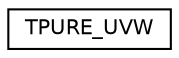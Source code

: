 digraph "Graphical Class Hierarchy"
{
 // LATEX_PDF_SIZE
  edge [fontname="Helvetica",fontsize="10",labelfontname="Helvetica",labelfontsize="10"];
  node [fontname="Helvetica",fontsize="10",shape=record];
  rankdir="LR";
  Node0 [label="TPURE_UVW",height=0.2,width=0.4,color="black", fillcolor="white", style="filled",URL="$struct_t_p_u_r_e___u_v_w.html",tooltip="Texture coordinate."];
}
